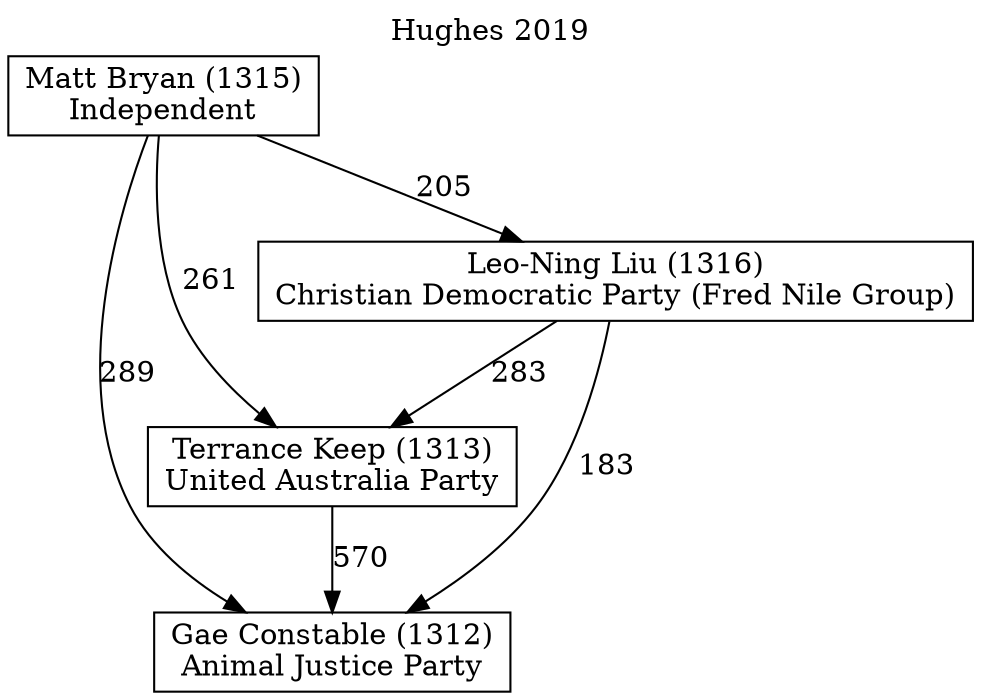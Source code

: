 // House preference flow
digraph "Gae Constable (1312)_Hughes_2019" {
	graph [label="Hughes 2019" labelloc=t mclimit=10]
	node [shape=box]
	"Gae Constable (1312)" [label="Gae Constable (1312)
Animal Justice Party"]
	"Terrance Keep (1313)" [label="Terrance Keep (1313)
United Australia Party"]
	"Leo-Ning Liu (1316)" [label="Leo-Ning Liu (1316)
Christian Democratic Party (Fred Nile Group)"]
	"Matt Bryan (1315)" [label="Matt Bryan (1315)
Independent"]
	"Terrance Keep (1313)" -> "Gae Constable (1312)" [label=570]
	"Leo-Ning Liu (1316)" -> "Terrance Keep (1313)" [label=283]
	"Matt Bryan (1315)" -> "Leo-Ning Liu (1316)" [label=205]
	"Leo-Ning Liu (1316)" -> "Gae Constable (1312)" [label=183]
	"Matt Bryan (1315)" -> "Gae Constable (1312)" [label=289]
	"Matt Bryan (1315)" -> "Terrance Keep (1313)" [label=261]
}
